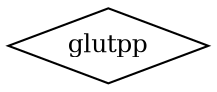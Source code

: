 digraph GG {
	node [label="\N", fontsize=12];
	graph [bb="0,0,96,36"];
	node0 [label=glutpp, shape=diamond, pos="48,18", width="1.3333", height="0.5"];
}
